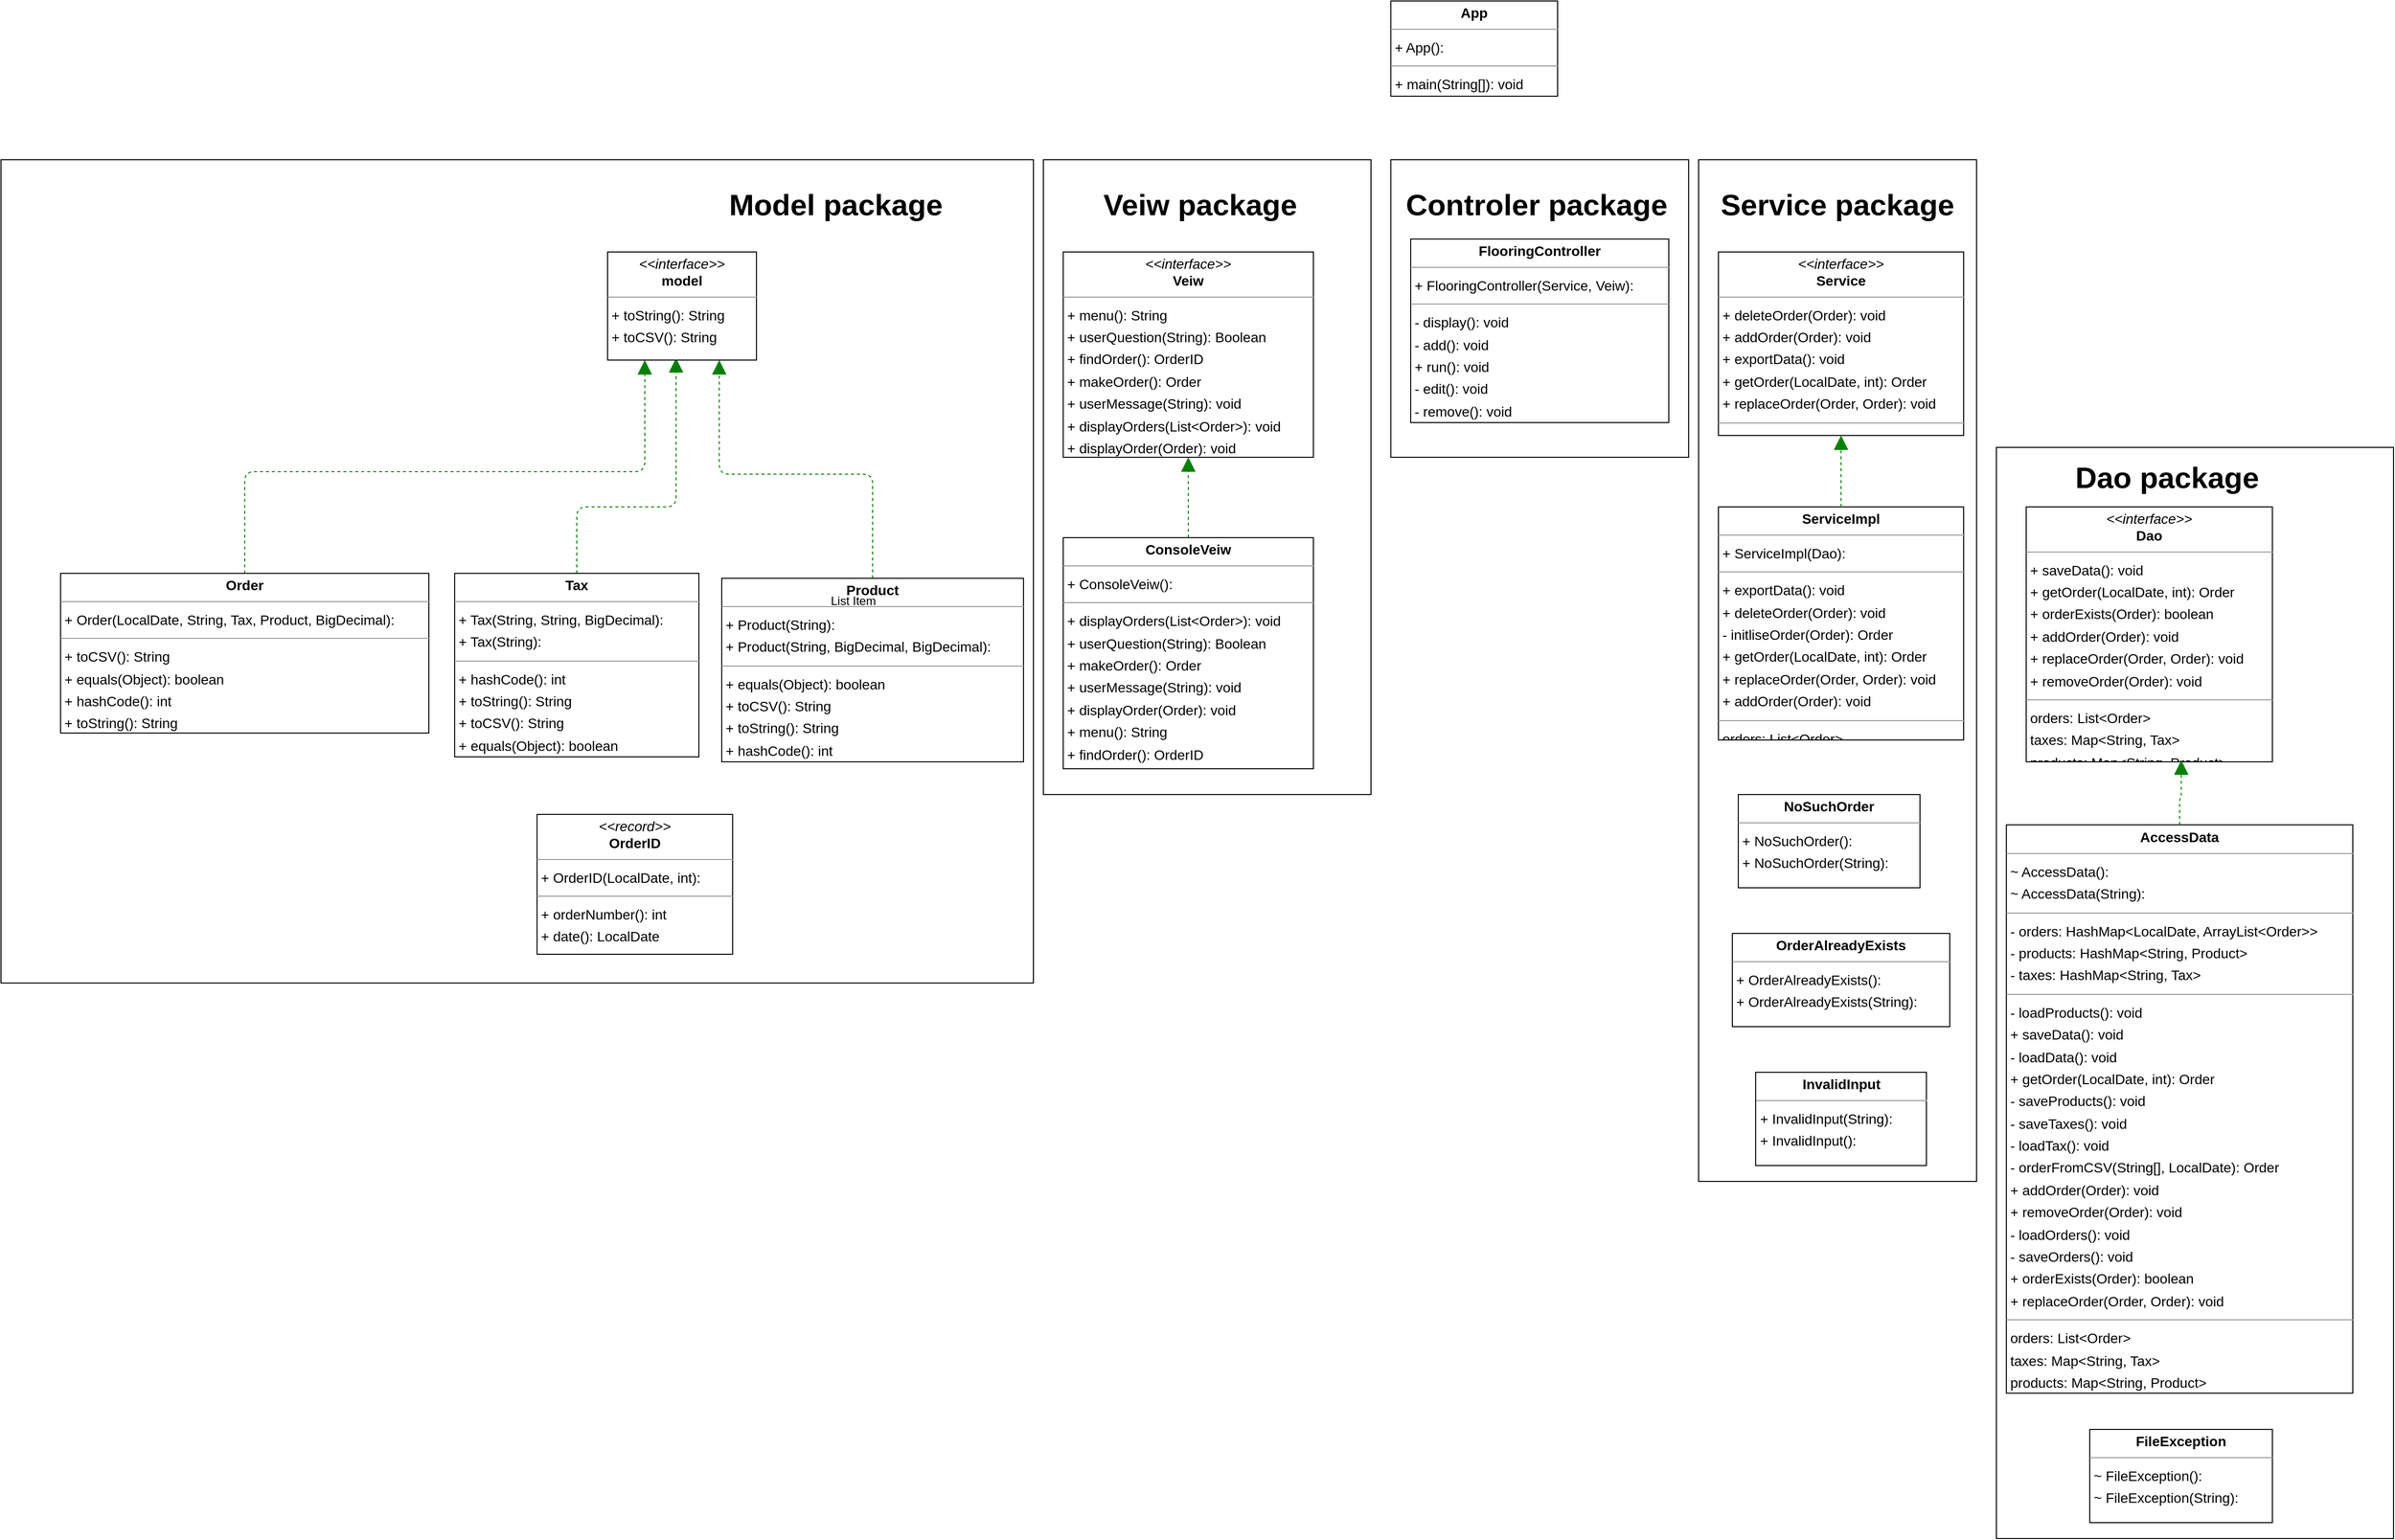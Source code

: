 <mxfile version="24.7.17">
  <diagram id="nXKrC6kt_Ym_h5HixeKx" name="Page-1">
    <mxGraphModel dx="3800" dy="1991" grid="1" gridSize="10" guides="1" tooltips="1" connect="1" arrows="1" fold="1" page="0" pageScale="1" pageWidth="827" pageHeight="1169" background="none" math="0" shadow="0">
      <root>
        <mxCell id="0" />
        <mxCell id="1" parent="0" />
        <mxCell id="BMNIPw2h1TlJJE2EADeU-20" value="" style="rounded=0;whiteSpace=wrap;html=1;" vertex="1" parent="1">
          <mxGeometry x="1600" y="150" width="400" height="1100" as="geometry" />
        </mxCell>
        <mxCell id="BMNIPw2h1TlJJE2EADeU-19" value="" style="rounded=0;whiteSpace=wrap;html=1;" vertex="1" parent="1">
          <mxGeometry x="1300" y="-140" width="280" height="1030" as="geometry" />
        </mxCell>
        <mxCell id="BMNIPw2h1TlJJE2EADeU-18" value="" style="rounded=0;whiteSpace=wrap;html=1;" vertex="1" parent="1">
          <mxGeometry x="990" y="-140" width="300" height="300" as="geometry" />
        </mxCell>
        <mxCell id="BMNIPw2h1TlJJE2EADeU-17" value="" style="rounded=0;whiteSpace=wrap;html=1;" vertex="1" parent="1">
          <mxGeometry x="640" y="-140" width="330" height="640" as="geometry" />
        </mxCell>
        <mxCell id="BMNIPw2h1TlJJE2EADeU-16" value="" style="rounded=0;whiteSpace=wrap;html=1;" vertex="1" parent="1">
          <mxGeometry x="-410" y="-140" width="1040" height="830" as="geometry" />
        </mxCell>
        <mxCell id="node5" value="&lt;p style=&quot;margin:0px;margin-top:4px;text-align:center;&quot;&gt;&lt;b&gt;AccessData&lt;/b&gt;&lt;/p&gt;&lt;hr size=&quot;1&quot;/&gt;&lt;p style=&quot;margin:0 0 0 4px;line-height:1.6;&quot;&gt;~ AccessData(): &lt;br/&gt;~ AccessData(String): &lt;/p&gt;&lt;hr size=&quot;1&quot;/&gt;&lt;p style=&quot;margin:0 0 0 4px;line-height:1.6;&quot;&gt;- orders: HashMap&amp;lt;LocalDate, ArrayList&amp;lt;Order&amp;gt;&amp;gt;&lt;br/&gt;- products: HashMap&amp;lt;String, Product&amp;gt;&lt;br/&gt;- taxes: HashMap&amp;lt;String, Tax&amp;gt;&lt;/p&gt;&lt;hr size=&quot;1&quot;/&gt;&lt;p style=&quot;margin:0 0 0 4px;line-height:1.6;&quot;&gt;- loadProducts(): void&lt;br/&gt;+ saveData(): void&lt;br/&gt;- loadData(): void&lt;br/&gt;+ getOrder(LocalDate, int): Order&lt;br/&gt;- saveProducts(): void&lt;br/&gt;- saveTaxes(): void&lt;br/&gt;- loadTax(): void&lt;br/&gt;- orderFromCSV(String[], LocalDate): Order&lt;br/&gt;+ addOrder(Order): void&lt;br/&gt;+ removeOrder(Order): void&lt;br/&gt;- loadOrders(): void&lt;br/&gt;- saveOrders(): void&lt;br/&gt;+ orderExists(Order): boolean&lt;br/&gt;+ replaceOrder(Order, Order): void&lt;/p&gt;&lt;hr size=&quot;1&quot;/&gt;&lt;p style=&quot;margin:0 0 0 4px;line-height:1.6;&quot;&gt; orders: List&amp;lt;Order&amp;gt;&lt;br/&gt; taxes: Map&amp;lt;String, Tax&amp;gt;&lt;br/&gt; products: Map&amp;lt;String, Product&amp;gt;&lt;/p&gt;" style="verticalAlign=top;align=left;overflow=fill;fontSize=14;fontFamily=Helvetica;html=1;rounded=0;shadow=0;comic=0;labelBackgroundColor=none;strokeWidth=1;" parent="1" vertex="1">
          <mxGeometry x="1610" y="530.5" width="349" height="573" as="geometry" />
        </mxCell>
        <mxCell id="node16" value="&lt;p style=&quot;margin:0px;margin-top:4px;text-align:center;&quot;&gt;&lt;b&gt;App&lt;/b&gt;&lt;/p&gt;&lt;hr size=&quot;1&quot;/&gt;&lt;p style=&quot;margin:0 0 0 4px;line-height:1.6;&quot;&gt;+ App(): &lt;/p&gt;&lt;hr size=&quot;1&quot;/&gt;&lt;p style=&quot;margin:0 0 0 4px;line-height:1.6;&quot;&gt;+ main(String[]): void&lt;/p&gt;" style="verticalAlign=top;align=left;overflow=fill;fontSize=14;fontFamily=Helvetica;html=1;rounded=0;shadow=0;comic=0;labelBackgroundColor=none;strokeWidth=1;" parent="1" vertex="1">
          <mxGeometry x="990" y="-300" width="168" height="96" as="geometry" />
        </mxCell>
        <mxCell id="BMNIPw2h1TlJJE2EADeU-5" style="edgeStyle=orthogonalEdgeStyle;rounded=1;orthogonalLoop=1;jettySize=auto;html=1;exitX=0.5;exitY=0;exitDx=0;exitDy=0;entryX=0.5;entryY=1;entryDx=0;entryDy=0;dashed=1;strokeColor=#008200;align=center;verticalAlign=middle;fontFamily=Helvetica;fontSize=11;fontColor=default;labelBackgroundColor=default;startArrow=none;endArrow=block;endSize=12;" edge="1" parent="1" source="node14" target="node7">
          <mxGeometry relative="1" as="geometry" />
        </mxCell>
        <mxCell id="node14" value="&lt;p style=&quot;margin:0px;margin-top:4px;text-align:center;&quot;&gt;&lt;b&gt;ConsoleVeiw&lt;/b&gt;&lt;/p&gt;&lt;hr size=&quot;1&quot;/&gt;&lt;p style=&quot;margin:0 0 0 4px;line-height:1.6;&quot;&gt;+ ConsoleVeiw(): &lt;/p&gt;&lt;hr size=&quot;1&quot;/&gt;&lt;p style=&quot;margin:0 0 0 4px;line-height:1.6;&quot;&gt;+ displayOrders(List&amp;lt;Order&amp;gt;): void&lt;br/&gt;+ userQuestion(String): Boolean&lt;br/&gt;+ makeOrder(): Order&lt;br/&gt;+ userMessage(String): void&lt;br/&gt;+ displayOrder(Order): void&lt;br/&gt;+ menu(): String&lt;br/&gt;+ findOrder(): OrderID&lt;/p&gt;" style="verticalAlign=top;align=left;overflow=fill;fontSize=14;fontFamily=Helvetica;html=1;rounded=0;shadow=0;comic=0;labelBackgroundColor=none;strokeWidth=1;" parent="1" vertex="1">
          <mxGeometry x="660" y="241" width="252" height="233" as="geometry" />
        </mxCell>
        <mxCell id="node17" value="&lt;p style=&quot;margin:0px;margin-top:4px;text-align:center;&quot;&gt;&lt;i&gt;&amp;lt;&amp;lt;interface&amp;gt;&amp;gt;&lt;/i&gt;&lt;br/&gt;&lt;b&gt;Dao&lt;/b&gt;&lt;/p&gt;&lt;hr size=&quot;1&quot;/&gt;&lt;p style=&quot;margin:0 0 0 4px;line-height:1.6;&quot;&gt;+ saveData(): void&lt;br/&gt;+ getOrder(LocalDate, int): Order&lt;br/&gt;+ orderExists(Order): boolean&lt;br/&gt;+ addOrder(Order): void&lt;br/&gt;+ replaceOrder(Order, Order): void&lt;br/&gt;+ removeOrder(Order): void&lt;/p&gt;&lt;hr size=&quot;1&quot;/&gt;&lt;p style=&quot;margin:0 0 0 4px;line-height:1.6;&quot;&gt; orders: List&amp;lt;Order&amp;gt;&lt;br/&gt; taxes: Map&amp;lt;String, Tax&amp;gt;&lt;br/&gt; products: Map&amp;lt;String, Product&amp;gt;&lt;/p&gt;" style="verticalAlign=top;align=left;overflow=fill;fontSize=14;fontFamily=Helvetica;html=1;rounded=0;shadow=0;comic=0;labelBackgroundColor=none;strokeWidth=1;" parent="1" vertex="1">
          <mxGeometry x="1630" y="210" width="248" height="257" as="geometry" />
        </mxCell>
        <mxCell id="node12" value="&lt;p style=&quot;margin:0px;margin-top:4px;text-align:center;&quot;&gt;&lt;b&gt;FileException&lt;/b&gt;&lt;/p&gt;&lt;hr size=&quot;1&quot;/&gt;&lt;p style=&quot;margin:0 0 0 4px;line-height:1.6;&quot;&gt;~ FileException(): &lt;br/&gt;~ FileException(String): &lt;/p&gt;" style="verticalAlign=top;align=left;overflow=fill;fontSize=14;fontFamily=Helvetica;html=1;rounded=0;shadow=0;comic=0;labelBackgroundColor=none;strokeWidth=1;" parent="1" vertex="1">
          <mxGeometry x="1694" y="1140" width="184" height="94" as="geometry" />
        </mxCell>
        <mxCell id="node1" value="&lt;p style=&quot;margin:0px;margin-top:4px;text-align:center;&quot;&gt;&lt;b&gt;FlooringController&lt;/b&gt;&lt;/p&gt;&lt;hr size=&quot;1&quot;/&gt;&lt;p style=&quot;margin:0 0 0 4px;line-height:1.6;&quot;&gt;+ FlooringController(Service, Veiw): &lt;/p&gt;&lt;hr size=&quot;1&quot;/&gt;&lt;p style=&quot;margin:0 0 0 4px;line-height:1.6;&quot;&gt;- display(): void&lt;br/&gt;- add(): void&lt;br/&gt;+ run(): void&lt;br/&gt;- edit(): void&lt;br/&gt;- remove(): void&lt;/p&gt;" style="verticalAlign=top;align=left;overflow=fill;fontSize=14;fontFamily=Helvetica;html=1;rounded=0;shadow=0;comic=0;labelBackgroundColor=none;strokeWidth=1;" parent="1" vertex="1">
          <mxGeometry x="1010" y="-60" width="260" height="185" as="geometry" />
        </mxCell>
        <mxCell id="node13" value="&lt;p style=&quot;margin:0px;margin-top:4px;text-align:center;&quot;&gt;&lt;b&gt;InvalidInput&lt;/b&gt;&lt;/p&gt;&lt;hr size=&quot;1&quot;/&gt;&lt;p style=&quot;margin:0 0 0 4px;line-height:1.6;&quot;&gt;+ InvalidInput(String): &lt;br/&gt;+ InvalidInput(): &lt;/p&gt;" style="verticalAlign=top;align=left;overflow=fill;fontSize=14;fontFamily=Helvetica;html=1;rounded=0;shadow=0;comic=0;labelBackgroundColor=none;strokeWidth=1;" parent="1" vertex="1">
          <mxGeometry x="1357.5" y="780" width="172" height="94" as="geometry" />
        </mxCell>
        <mxCell id="node2" value="&lt;p style=&quot;margin:0px;margin-top:4px;text-align:center;&quot;&gt;&lt;b&gt;NoSuchOrder&lt;/b&gt;&lt;/p&gt;&lt;hr size=&quot;1&quot;/&gt;&lt;p style=&quot;margin:0 0 0 4px;line-height:1.6;&quot;&gt;+ NoSuchOrder(): &lt;br/&gt;+ NoSuchOrder(String): &lt;/p&gt;" style="verticalAlign=top;align=left;overflow=fill;fontSize=14;fontFamily=Helvetica;html=1;rounded=0;shadow=0;comic=0;labelBackgroundColor=none;strokeWidth=1;" parent="1" vertex="1">
          <mxGeometry x="1340" y="500" width="183" height="94" as="geometry" />
        </mxCell>
        <mxCell id="BMNIPw2h1TlJJE2EADeU-10" style="edgeStyle=orthogonalEdgeStyle;rounded=1;orthogonalLoop=1;jettySize=auto;html=1;exitX=0.5;exitY=0;exitDx=0;exitDy=0;dashed=1;strokeColor=#008200;align=center;verticalAlign=middle;fontFamily=Helvetica;fontSize=11;fontColor=default;labelBackgroundColor=default;startArrow=none;endArrow=block;endSize=12;entryX=0.25;entryY=1;entryDx=0;entryDy=0;" edge="1" parent="1" source="node11" target="node9">
          <mxGeometry relative="1" as="geometry">
            <mxPoint x="270" y="170" as="targetPoint" />
          </mxGeometry>
        </mxCell>
        <mxCell id="node11" value="&lt;p style=&quot;margin:0px;margin-top:4px;text-align:center;&quot;&gt;&lt;b&gt;Order&lt;/b&gt;&lt;/p&gt;&lt;hr size=&quot;1&quot;/&gt;&lt;p style=&quot;margin:0 0 0 4px;line-height:1.6;&quot;&gt;+ Order(LocalDate, String, Tax, Product, BigDecimal): &lt;/p&gt;&lt;hr size=&quot;1&quot;/&gt;&lt;p style=&quot;margin:0 0 0 4px;line-height:1.6;&quot;&gt;+ toCSV(): String&lt;br/&gt;+ equals(Object): boolean&lt;br/&gt;+ hashCode(): int&lt;br/&gt;+ toString(): String&lt;/p&gt;" style="verticalAlign=top;align=left;overflow=fill;fontSize=14;fontFamily=Helvetica;html=1;rounded=0;shadow=0;comic=0;labelBackgroundColor=none;strokeWidth=1;" parent="1" vertex="1">
          <mxGeometry x="-350" y="277" width="371" height="161" as="geometry" />
        </mxCell>
        <mxCell id="node3" value="&lt;p style=&quot;margin:0px;margin-top:4px;text-align:center;&quot;&gt;&lt;b&gt;OrderAlreadyExists&lt;/b&gt;&lt;/p&gt;&lt;hr size=&quot;1&quot;/&gt;&lt;p style=&quot;margin:0 0 0 4px;line-height:1.6;&quot;&gt;+ OrderAlreadyExists(): &lt;br/&gt;+ OrderAlreadyExists(String): &lt;/p&gt;" style="verticalAlign=top;align=left;overflow=fill;fontSize=14;fontFamily=Helvetica;html=1;rounded=0;shadow=0;comic=0;labelBackgroundColor=none;strokeWidth=1;" parent="1" vertex="1">
          <mxGeometry x="1334" y="640" width="219" height="94" as="geometry" />
        </mxCell>
        <mxCell id="node6" value="&lt;p style=&quot;margin:0px;margin-top:4px;text-align:center;&quot;&gt;&lt;i&gt;&amp;lt;&amp;lt;record&amp;gt;&amp;gt;&lt;/i&gt;&lt;br/&gt;&lt;b&gt;OrderID&lt;/b&gt;&lt;/p&gt;&lt;hr size=&quot;1&quot;/&gt;&lt;p style=&quot;margin:0 0 0 4px;line-height:1.6;&quot;&gt;+ OrderID(LocalDate, int): &lt;/p&gt;&lt;hr size=&quot;1&quot;/&gt;&lt;p style=&quot;margin:0 0 0 4px;line-height:1.6;&quot;&gt;+ orderNumber(): int&lt;br/&gt;+ date(): LocalDate&lt;/p&gt;" style="verticalAlign=top;align=left;overflow=fill;fontSize=14;fontFamily=Helvetica;html=1;rounded=0;shadow=0;comic=0;labelBackgroundColor=none;strokeWidth=1;" parent="1" vertex="1">
          <mxGeometry x="130" y="520" width="197" height="141" as="geometry" />
        </mxCell>
        <mxCell id="BMNIPw2h1TlJJE2EADeU-6" style="edgeStyle=orthogonalEdgeStyle;rounded=1;orthogonalLoop=1;jettySize=auto;html=1;exitX=0.5;exitY=0;exitDx=0;exitDy=0;entryX=0.75;entryY=1;entryDx=0;entryDy=0;dashed=1;strokeColor=#008200;align=center;verticalAlign=middle;fontFamily=Helvetica;fontSize=11;fontColor=default;labelBackgroundColor=default;startArrow=none;endArrow=block;endSize=12;" edge="1" parent="1" source="node10" target="node9">
          <mxGeometry relative="1" as="geometry" />
        </mxCell>
        <mxCell id="node10" value="&lt;p style=&quot;margin:0px;margin-top:4px;text-align:center;&quot;&gt;&lt;b&gt;Product&lt;/b&gt;&lt;/p&gt;&lt;hr size=&quot;1&quot;/&gt;&lt;p style=&quot;margin:0 0 0 4px;line-height:1.6;&quot;&gt;+ Product(String): &lt;br/&gt;+ Product(String, BigDecimal, BigDecimal): &lt;/p&gt;&lt;hr size=&quot;1&quot;/&gt;&lt;p style=&quot;margin:0 0 0 4px;line-height:1.6;&quot;&gt;+ equals(Object): boolean&lt;br/&gt;+ toCSV(): String&lt;br/&gt;+ toString(): String&lt;br/&gt;+ hashCode(): int&lt;/p&gt;" style="verticalAlign=top;align=left;overflow=fill;fontSize=14;fontFamily=Helvetica;html=1;rounded=0;shadow=0;comic=0;labelBackgroundColor=none;strokeWidth=1;" parent="1" vertex="1">
          <mxGeometry x="316" y="282" width="304" height="185" as="geometry" />
        </mxCell>
        <mxCell id="node0" value="&lt;p style=&quot;margin:0px;margin-top:4px;text-align:center;&quot;&gt;&lt;i&gt;&amp;lt;&amp;lt;interface&amp;gt;&amp;gt;&lt;/i&gt;&lt;br/&gt;&lt;b&gt;Service&lt;/b&gt;&lt;/p&gt;&lt;hr size=&quot;1&quot;/&gt;&lt;p style=&quot;margin:0 0 0 4px;line-height:1.6;&quot;&gt;+ deleteOrder(Order): void&lt;br/&gt;+ addOrder(Order): void&lt;br/&gt;+ exportData(): void&lt;br/&gt;+ getOrder(LocalDate, int): Order&lt;br/&gt;+ replaceOrder(Order, Order): void&lt;/p&gt;&lt;hr size=&quot;1&quot;/&gt;&lt;p style=&quot;margin:0 0 0 4px;line-height:1.6;&quot;&gt; orders: List&amp;lt;Order&amp;gt;&lt;/p&gt;" style="verticalAlign=top;align=left;overflow=fill;fontSize=14;fontFamily=Helvetica;html=1;rounded=0;shadow=0;comic=0;labelBackgroundColor=none;strokeWidth=1;" parent="1" vertex="1">
          <mxGeometry x="1320" y="-47" width="247" height="185" as="geometry" />
        </mxCell>
        <mxCell id="node15" value="&lt;p style=&quot;margin:0px;margin-top:4px;text-align:center;&quot;&gt;&lt;b&gt;ServiceImpl&lt;/b&gt;&lt;/p&gt;&lt;hr size=&quot;1&quot;/&gt;&lt;p style=&quot;margin:0 0 0 4px;line-height:1.6;&quot;&gt;+ ServiceImpl(Dao): &lt;/p&gt;&lt;hr size=&quot;1&quot;/&gt;&lt;p style=&quot;margin:0 0 0 4px;line-height:1.6;&quot;&gt;+ exportData(): void&lt;br/&gt;+ deleteOrder(Order): void&lt;br/&gt;- initliseOrder(Order): Order&lt;br/&gt;+ getOrder(LocalDate, int): Order&lt;br/&gt;+ replaceOrder(Order, Order): void&lt;br/&gt;+ addOrder(Order): void&lt;/p&gt;&lt;hr size=&quot;1&quot;/&gt;&lt;p style=&quot;margin:0 0 0 4px;line-height:1.6;&quot;&gt; orders: List&amp;lt;Order&amp;gt;&lt;/p&gt;" style="verticalAlign=top;align=left;overflow=fill;fontSize=14;fontFamily=Helvetica;html=1;rounded=0;shadow=0;comic=0;labelBackgroundColor=none;strokeWidth=1;" parent="1" vertex="1">
          <mxGeometry x="1320" y="210" width="247" height="235" as="geometry" />
        </mxCell>
        <mxCell id="BMNIPw2h1TlJJE2EADeU-7" style="edgeStyle=orthogonalEdgeStyle;rounded=1;orthogonalLoop=1;jettySize=auto;html=1;exitX=0.5;exitY=0;exitDx=0;exitDy=0;dashed=1;strokeColor=#008200;align=center;verticalAlign=middle;fontFamily=Helvetica;fontSize=11;fontColor=default;labelBackgroundColor=default;startArrow=none;endArrow=block;endSize=12;" edge="1" parent="1" source="node4">
          <mxGeometry relative="1" as="geometry">
            <mxPoint x="270" y="60" as="targetPoint" />
            <Array as="points">
              <mxPoint x="170" y="210" />
              <mxPoint x="270" y="210" />
            </Array>
          </mxGeometry>
        </mxCell>
        <mxCell id="node4" value="&lt;p style=&quot;margin:0px;margin-top:4px;text-align:center;&quot;&gt;&lt;b&gt;Tax&lt;/b&gt;&lt;/p&gt;&lt;hr size=&quot;1&quot;/&gt;&lt;p style=&quot;margin:0 0 0 4px;line-height:1.6;&quot;&gt;+ Tax(String, String, BigDecimal): &lt;br/&gt;+ Tax(String): &lt;/p&gt;&lt;hr size=&quot;1&quot;/&gt;&lt;p style=&quot;margin:0 0 0 4px;line-height:1.6;&quot;&gt;+ hashCode(): int&lt;br/&gt;+ toString(): String&lt;br/&gt;+ toCSV(): String&lt;br/&gt;+ equals(Object): boolean&lt;/p&gt;" style="verticalAlign=top;align=left;overflow=fill;fontSize=14;fontFamily=Helvetica;html=1;rounded=0;shadow=0;comic=0;labelBackgroundColor=none;strokeWidth=1;" parent="1" vertex="1">
          <mxGeometry x="47" y="277" width="246" height="185" as="geometry" />
        </mxCell>
        <mxCell id="node7" value="&lt;p style=&quot;margin:0px;margin-top:4px;text-align:center;&quot;&gt;&lt;i&gt;&amp;lt;&amp;lt;interface&amp;gt;&amp;gt;&lt;/i&gt;&lt;br/&gt;&lt;b&gt;Veiw&lt;/b&gt;&lt;/p&gt;&lt;hr size=&quot;1&quot;/&gt;&lt;p style=&quot;margin:0 0 0 4px;line-height:1.6;&quot;&gt;+ menu(): String&lt;br/&gt;+ userQuestion(String): Boolean&lt;br/&gt;+ findOrder(): OrderID&lt;br/&gt;+ makeOrder(): Order&lt;br/&gt;+ userMessage(String): void&lt;br/&gt;+ displayOrders(List&amp;lt;Order&amp;gt;): void&lt;br/&gt;+ displayOrder(Order): void&lt;/p&gt;" style="verticalAlign=top;align=left;overflow=fill;fontSize=14;fontFamily=Helvetica;html=1;rounded=0;shadow=0;comic=0;labelBackgroundColor=none;strokeWidth=1;" parent="1" vertex="1">
          <mxGeometry x="660" y="-47" width="252" height="207" as="geometry" />
        </mxCell>
        <mxCell id="node9" value="&lt;p style=&quot;margin:0px;margin-top:4px;text-align:center;&quot;&gt;&lt;i&gt;&amp;lt;&amp;lt;interface&amp;gt;&amp;gt;&lt;/i&gt;&lt;br/&gt;&lt;b&gt;model&lt;/b&gt;&lt;/p&gt;&lt;hr size=&quot;1&quot;/&gt;&lt;p style=&quot;margin:0 0 0 4px;line-height:1.6;&quot;&gt;+ toString(): String&lt;br/&gt;+ toCSV(): String&lt;/p&gt;" style="verticalAlign=top;align=left;overflow=fill;fontSize=14;fontFamily=Helvetica;html=1;rounded=0;shadow=0;comic=0;labelBackgroundColor=none;strokeWidth=1;" parent="1" vertex="1">
          <mxGeometry x="201" y="-47" width="150" height="109" as="geometry" />
        </mxCell>
        <mxCell id="edge1" value="" style="html=1;rounded=1;edgeStyle=orthogonalEdgeStyle;dashed=1;startArrow=none;endArrow=block;endSize=12;strokeColor=#008200;exitX=0.500;exitY=0.000;exitDx=0;exitDy=0;entryX=0.500;entryY=1.000;entryDx=0;entryDy=0;" parent="1" source="node15" target="node0" edge="1">
          <mxGeometry width="50" height="50" relative="1" as="geometry">
            <Array as="points" />
          </mxGeometry>
        </mxCell>
        <mxCell id="BMNIPw2h1TlJJE2EADeU-1" style="edgeStyle=orthogonalEdgeStyle;rounded=1;orthogonalLoop=1;jettySize=auto;html=1;exitX=0.5;exitY=0;exitDx=0;exitDy=0;entryX=0.63;entryY=0.994;entryDx=0;entryDy=0;entryPerimeter=0;fillColor=#d5e8d4;strokeColor=#008200;dashed=1;align=center;verticalAlign=middle;fontFamily=Helvetica;fontSize=11;fontColor=default;labelBackgroundColor=default;startArrow=none;endArrow=block;endSize=12;" edge="1" parent="1" source="node5" target="node17">
          <mxGeometry relative="1" as="geometry" />
        </mxCell>
        <mxCell id="BMNIPw2h1TlJJE2EADeU-15" value="List Item" style="text;strokeColor=none;fillColor=none;align=left;verticalAlign=middle;spacingLeft=4;spacingRight=4;overflow=hidden;points=[[0,0.5],[1,0.5]];portConstraint=eastwest;rotatable=0;whiteSpace=wrap;html=1;" vertex="1" parent="1">
          <mxGeometry x="420" y="290" width="80" height="30" as="geometry" />
        </mxCell>
        <mxCell id="BMNIPw2h1TlJJE2EADeU-21" value="&lt;b&gt;&lt;font style=&quot;font-size: 30px;&quot;&gt;Dao package&lt;/font&gt;&lt;/b&gt;" style="text;html=1;align=center;verticalAlign=middle;whiteSpace=wrap;rounded=0;" vertex="1" parent="1">
          <mxGeometry x="1634" y="165" width="276" height="30" as="geometry" />
        </mxCell>
        <mxCell id="BMNIPw2h1TlJJE2EADeU-22" value="&lt;b&gt;&lt;font style=&quot;font-size: 30px;&quot;&gt;Service package&lt;/font&gt;&lt;/b&gt;" style="text;html=1;align=center;verticalAlign=middle;whiteSpace=wrap;rounded=0;" vertex="1" parent="1">
          <mxGeometry x="1302" y="-110" width="276" height="30" as="geometry" />
        </mxCell>
        <mxCell id="BMNIPw2h1TlJJE2EADeU-23" value="&lt;b&gt;&lt;font style=&quot;font-size: 30px;&quot;&gt;Controler package&lt;/font&gt;&lt;/b&gt;" style="text;html=1;align=center;verticalAlign=middle;whiteSpace=wrap;rounded=0;" vertex="1" parent="1">
          <mxGeometry x="994" y="-110" width="286" height="30" as="geometry" />
        </mxCell>
        <mxCell id="BMNIPw2h1TlJJE2EADeU-24" value="&lt;b&gt;&lt;font style=&quot;font-size: 30px;&quot;&gt;Veiw package&lt;/font&gt;&lt;/b&gt;" style="text;html=1;align=center;verticalAlign=middle;whiteSpace=wrap;rounded=0;" vertex="1" parent="1">
          <mxGeometry x="660" y="-110" width="276" height="30" as="geometry" />
        </mxCell>
        <mxCell id="BMNIPw2h1TlJJE2EADeU-27" value="&lt;b&gt;&lt;font style=&quot;font-size: 30px;&quot;&gt;Model package&lt;/font&gt;&lt;/b&gt;" style="text;html=1;align=center;verticalAlign=middle;whiteSpace=wrap;rounded=0;" vertex="1" parent="1">
          <mxGeometry x="293" y="-110" width="276" height="30" as="geometry" />
        </mxCell>
      </root>
    </mxGraphModel>
  </diagram>
</mxfile>
